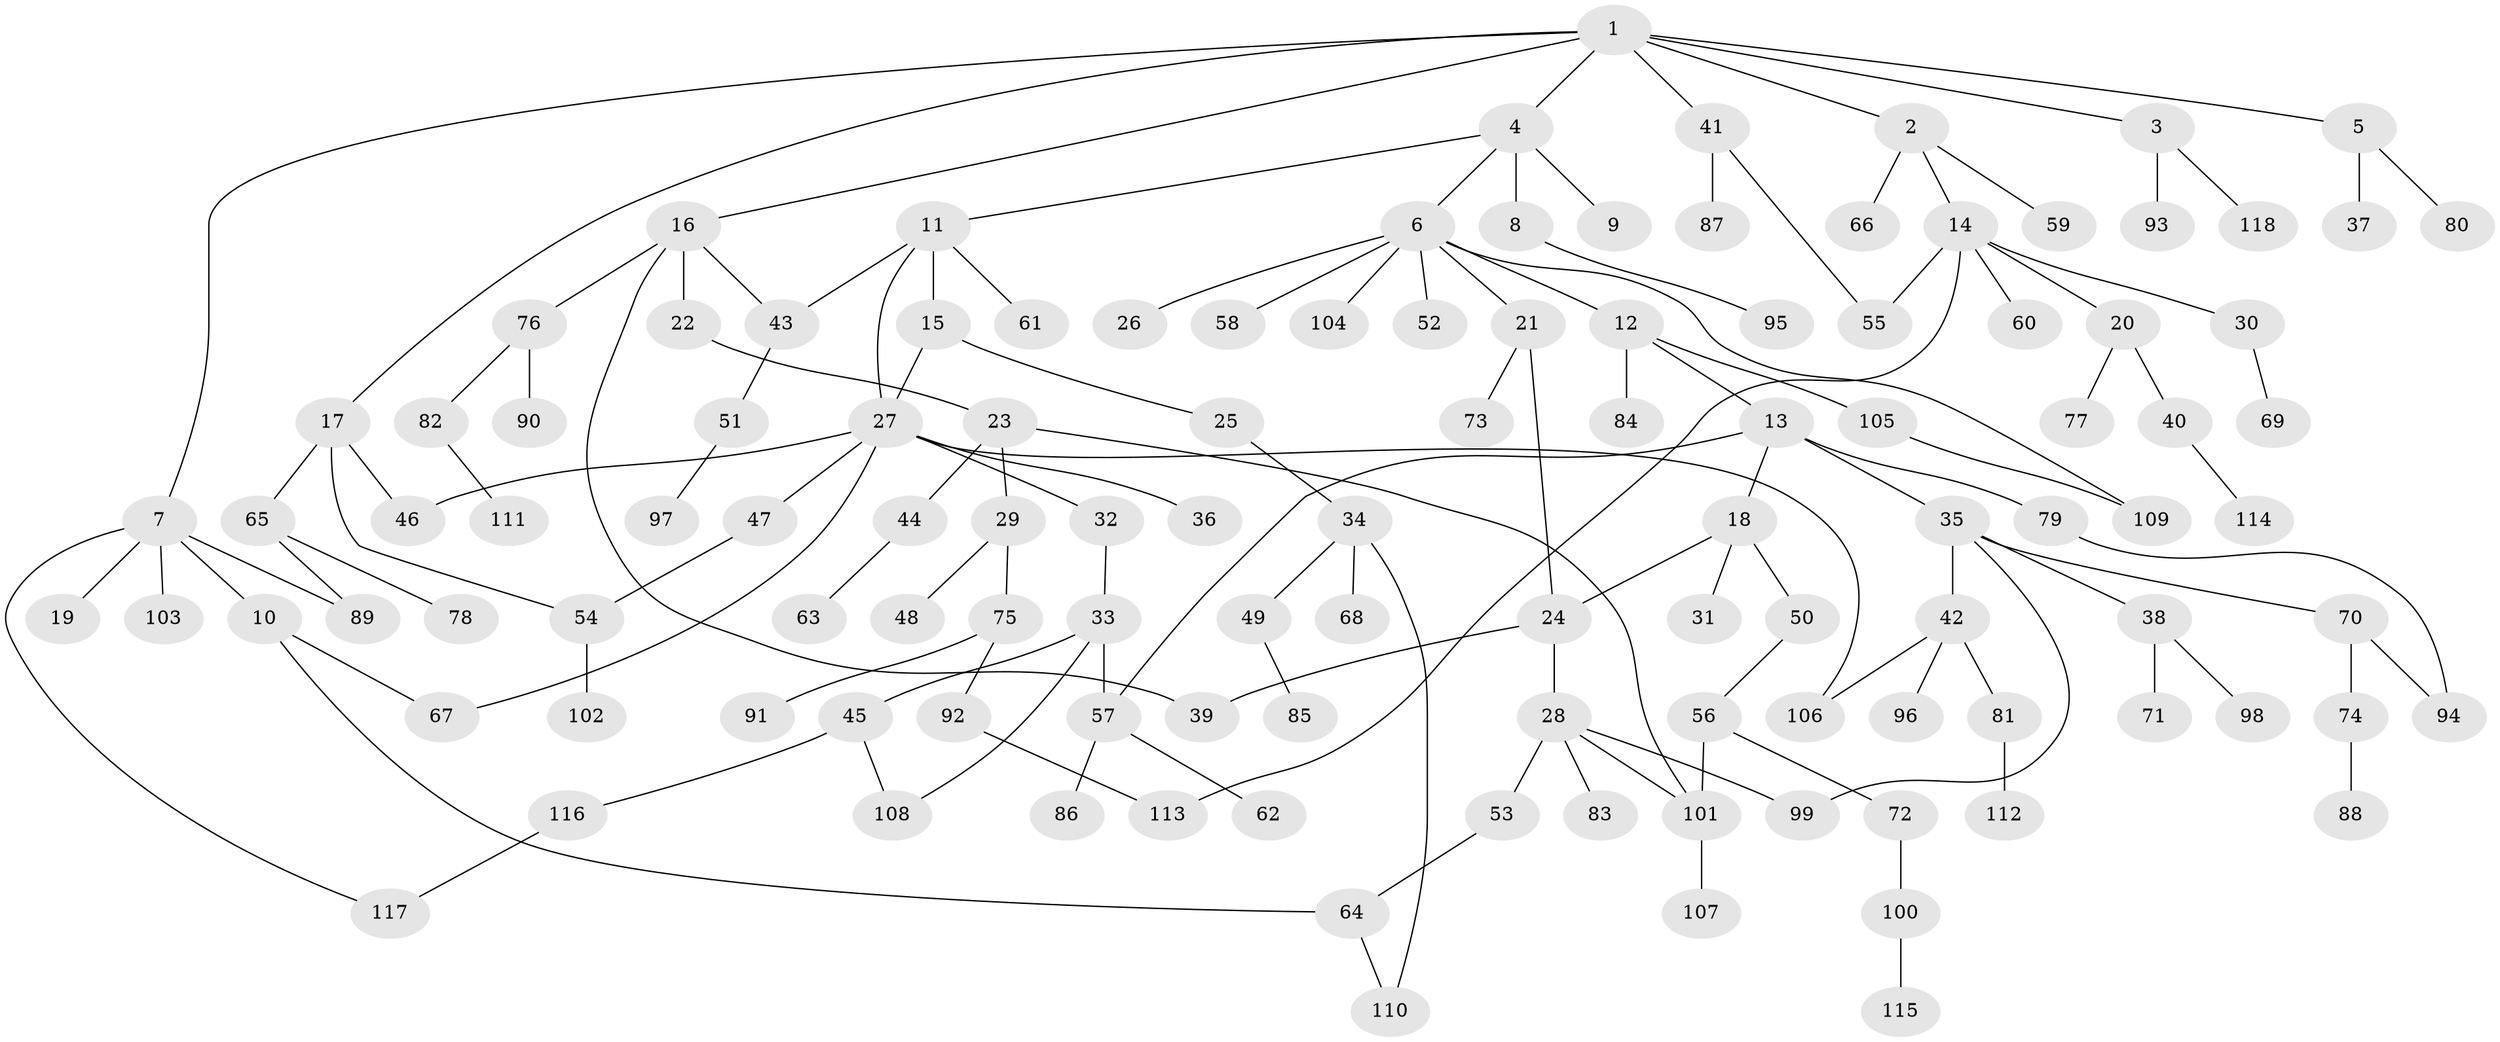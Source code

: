 // Generated by graph-tools (version 1.1) at 2025/42/03/09/25 04:42:21]
// undirected, 118 vertices, 138 edges
graph export_dot {
graph [start="1"]
  node [color=gray90,style=filled];
  1;
  2;
  3;
  4;
  5;
  6;
  7;
  8;
  9;
  10;
  11;
  12;
  13;
  14;
  15;
  16;
  17;
  18;
  19;
  20;
  21;
  22;
  23;
  24;
  25;
  26;
  27;
  28;
  29;
  30;
  31;
  32;
  33;
  34;
  35;
  36;
  37;
  38;
  39;
  40;
  41;
  42;
  43;
  44;
  45;
  46;
  47;
  48;
  49;
  50;
  51;
  52;
  53;
  54;
  55;
  56;
  57;
  58;
  59;
  60;
  61;
  62;
  63;
  64;
  65;
  66;
  67;
  68;
  69;
  70;
  71;
  72;
  73;
  74;
  75;
  76;
  77;
  78;
  79;
  80;
  81;
  82;
  83;
  84;
  85;
  86;
  87;
  88;
  89;
  90;
  91;
  92;
  93;
  94;
  95;
  96;
  97;
  98;
  99;
  100;
  101;
  102;
  103;
  104;
  105;
  106;
  107;
  108;
  109;
  110;
  111;
  112;
  113;
  114;
  115;
  116;
  117;
  118;
  1 -- 2;
  1 -- 3;
  1 -- 4;
  1 -- 5;
  1 -- 7;
  1 -- 16;
  1 -- 17;
  1 -- 41;
  2 -- 14;
  2 -- 59;
  2 -- 66;
  3 -- 93;
  3 -- 118;
  4 -- 6;
  4 -- 8;
  4 -- 9;
  4 -- 11;
  5 -- 37;
  5 -- 80;
  6 -- 12;
  6 -- 21;
  6 -- 26;
  6 -- 52;
  6 -- 58;
  6 -- 104;
  6 -- 109;
  7 -- 10;
  7 -- 19;
  7 -- 103;
  7 -- 117;
  7 -- 89;
  8 -- 95;
  10 -- 67;
  10 -- 64;
  11 -- 15;
  11 -- 27;
  11 -- 43;
  11 -- 61;
  12 -- 13;
  12 -- 84;
  12 -- 105;
  13 -- 18;
  13 -- 35;
  13 -- 57;
  13 -- 79;
  14 -- 20;
  14 -- 30;
  14 -- 60;
  14 -- 113;
  14 -- 55;
  15 -- 25;
  15 -- 27;
  16 -- 22;
  16 -- 76;
  16 -- 39;
  16 -- 43;
  17 -- 65;
  17 -- 54;
  17 -- 46;
  18 -- 31;
  18 -- 50;
  18 -- 24;
  20 -- 40;
  20 -- 77;
  21 -- 24;
  21 -- 73;
  22 -- 23;
  23 -- 29;
  23 -- 44;
  23 -- 101;
  24 -- 28;
  24 -- 39;
  25 -- 34;
  27 -- 32;
  27 -- 36;
  27 -- 46;
  27 -- 47;
  27 -- 106;
  27 -- 67;
  28 -- 53;
  28 -- 83;
  28 -- 99;
  28 -- 101;
  29 -- 48;
  29 -- 75;
  30 -- 69;
  32 -- 33;
  33 -- 45;
  33 -- 108;
  33 -- 57;
  34 -- 49;
  34 -- 68;
  34 -- 110;
  35 -- 38;
  35 -- 42;
  35 -- 70;
  35 -- 99;
  38 -- 71;
  38 -- 98;
  40 -- 114;
  41 -- 55;
  41 -- 87;
  42 -- 81;
  42 -- 96;
  42 -- 106;
  43 -- 51;
  44 -- 63;
  45 -- 108;
  45 -- 116;
  47 -- 54;
  49 -- 85;
  50 -- 56;
  51 -- 97;
  53 -- 64;
  54 -- 102;
  56 -- 72;
  56 -- 101;
  57 -- 62;
  57 -- 86;
  64 -- 110;
  65 -- 78;
  65 -- 89;
  70 -- 74;
  70 -- 94;
  72 -- 100;
  74 -- 88;
  75 -- 91;
  75 -- 92;
  76 -- 82;
  76 -- 90;
  79 -- 94;
  81 -- 112;
  82 -- 111;
  92 -- 113;
  100 -- 115;
  101 -- 107;
  105 -- 109;
  116 -- 117;
}

